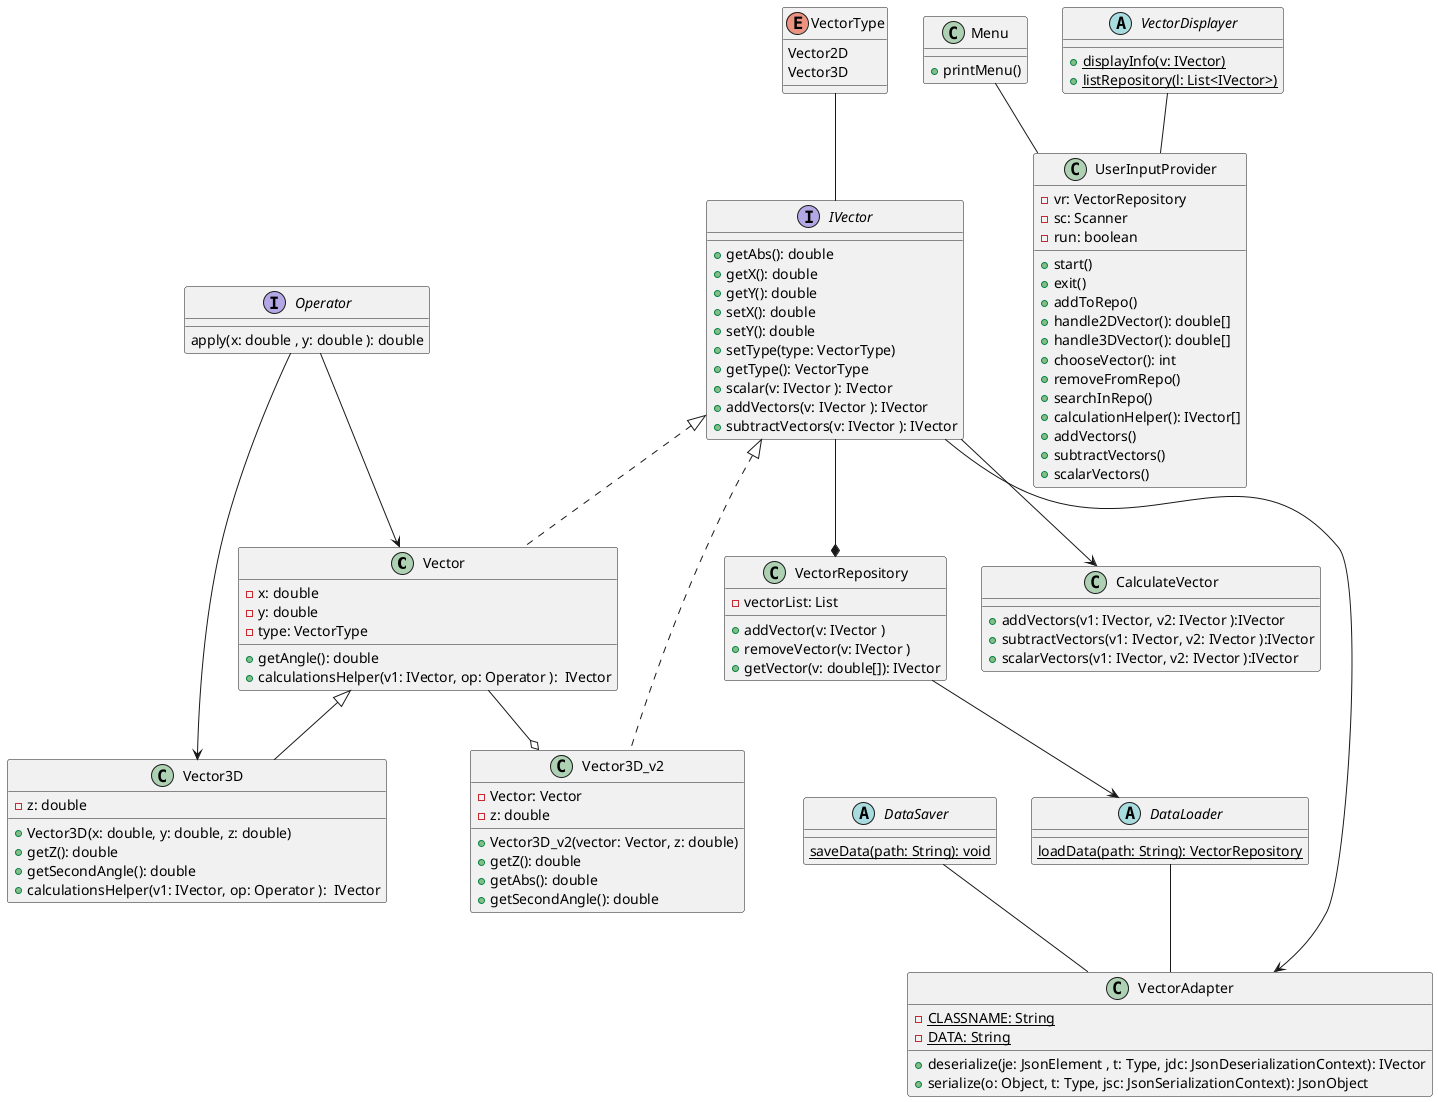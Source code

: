 @startuml
class Vector implements IVector {

    -x: double
    -y: double
    - type: VectorType
    + getAngle(): double
    + calculationsHelper(v1: IVector, op: Operator ):  IVector
}
Operator --> Vector
Operator --> Vector3D
interface IVector {
    + getAbs(): double
    + getX(): double
    + getY(): double
    + setX(): double
    + setY(): double
    + setType(type: VectorType)
    + getType(): VectorType
    + scalar(v: IVector ): IVector
    + addVectors(v: IVector ): IVector
    + subtractVectors(v: IVector ): IVector
}

class Vector3D extends Vector{
    - z: double

    + Vector3D(x: double, y: double, z: double)
    + getZ(): double
    + getSecondAngle(): double
    + calculationsHelper(v1: IVector, op: Operator ):  IVector
}
class Vector3D_v2 implements IVector {
    - Vector: Vector
    - z: double

    + Vector3D_v2(vector: Vector, z: double)
    + getZ(): double
    + getAbs(): double
    + getSecondAngle(): double
}
Vector --o Vector3D_v2
IVector --* VectorRepository

class VectorRepository {
    - vectorList: List
    + addVector(v: IVector )
    + removeVector(v: IVector )
    + getVector(v: double[]): IVector
}
abstract class DataLoader {
    {static} loadData(path: String): VectorRepository
}
abstract class DataSaver {
    {static} saveData(path: String): void
}

class CalculateVector {
    +addVectors(v1: IVector, v2: IVector ):IVector
    +subtractVectors(v1: IVector, v2: IVector ):IVector
    +scalarVectors(v1: IVector, v2: IVector ):IVector
}
IVector --> CalculateVector

class VectorAdapter {
 - {static} CLASSNAME: String
 - {static} DATA: String
 +deserialize(je: JsonElement , t: Type, jdc: JsonDeserializationContext): IVector
 +serialize(o: Object, t: Type, jsc: JsonSerializationContext): JsonObject
}
IVector --> VectorAdapter
class Menu{
+printMenu()
}
class UserInputProvider {
    - vr: VectorRepository
    - sc: Scanner
    - run: boolean

    +start()
    +exit()
    +addToRepo()
    +handle2DVector(): double[]
    +handle3DVector(): double[]
    +chooseVector(): int
    +removeFromRepo()
    +searchInRepo()
    +calculationHelper(): IVector[]
    +addVectors()
    +subtractVectors()
    +scalarVectors()
}
abstract class VectorDisplayer {
+{static} displayInfo(v: IVector)
+{static} listRepository(l: List<IVector>)
}
enum VectorType {
    Vector2D
    Vector3D
}
interface Operator {
  apply(x: double , y: double ): double
}
Menu -- UserInputProvider
VectorType -- IVector
VectorDisplayer -- UserInputProvider
DataLoader -- VectorAdapter
DataSaver -- VectorAdapter
VectorRepository --> DataLoader
@enduml

